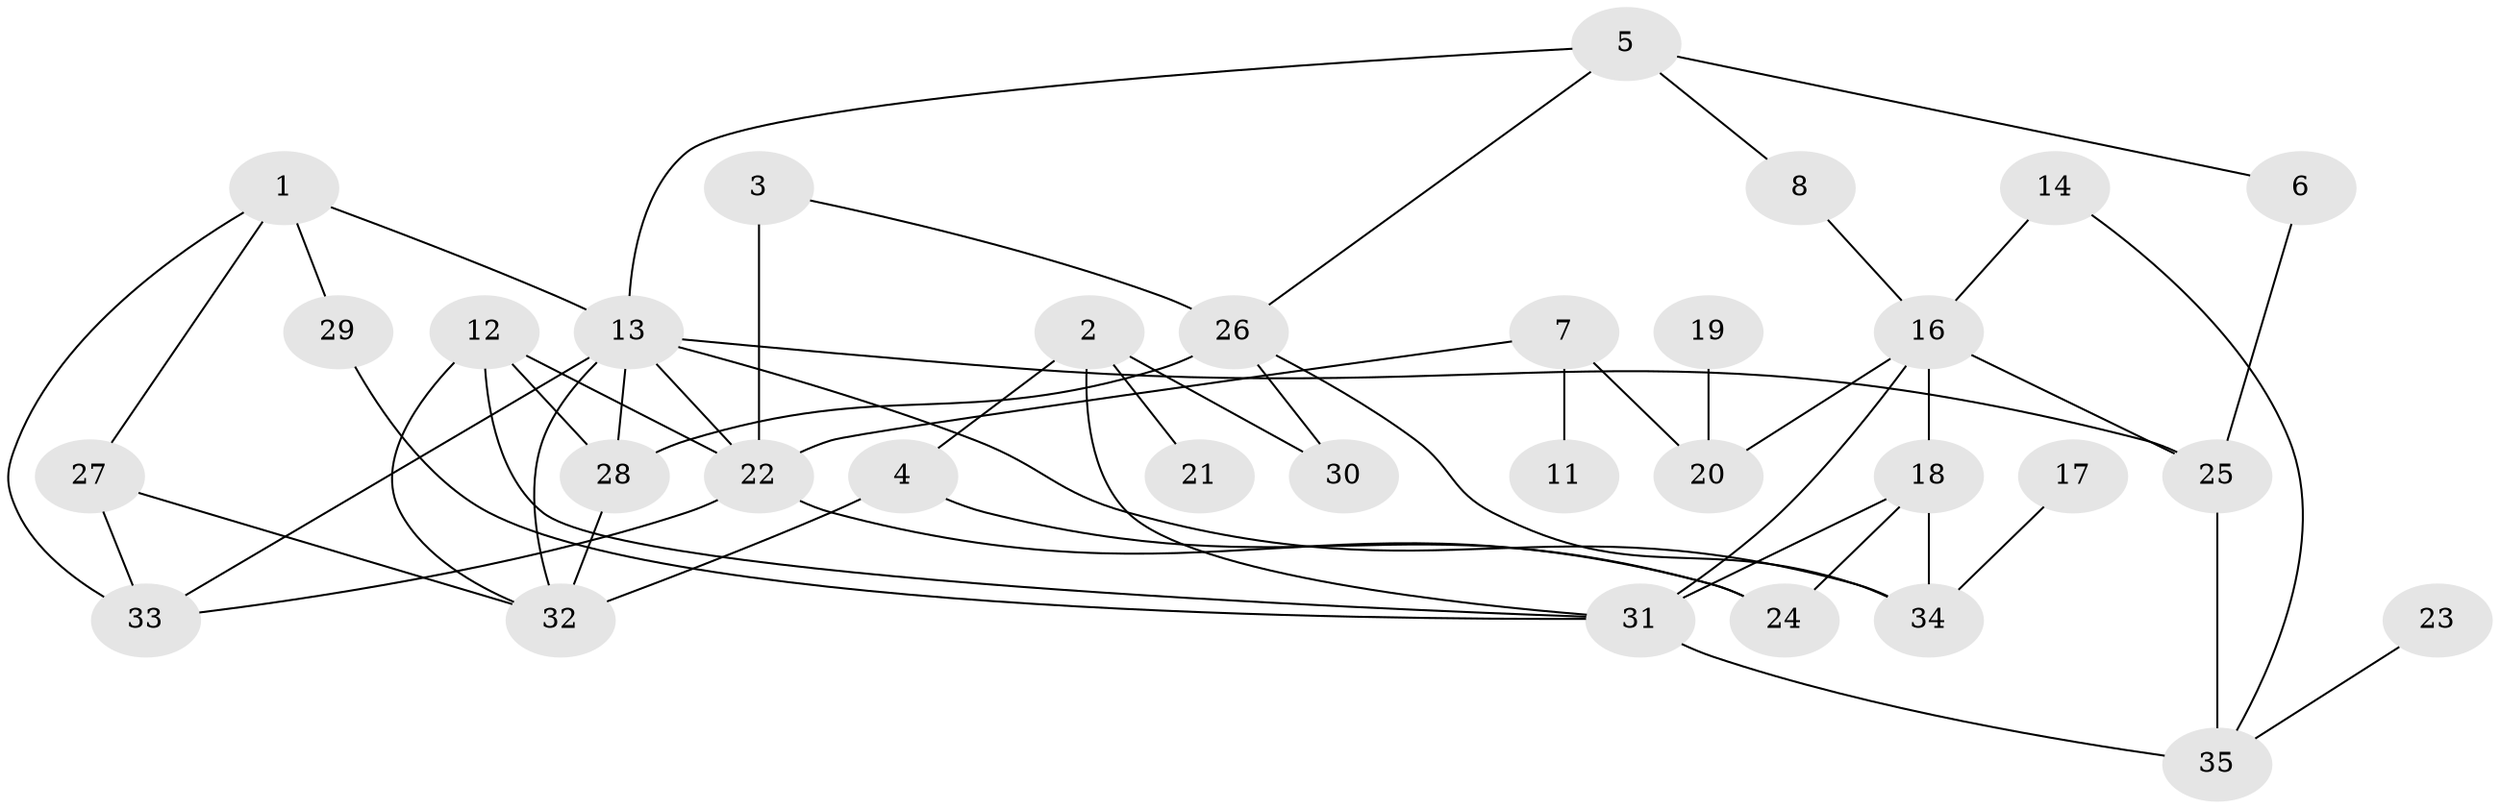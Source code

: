 // original degree distribution, {4: 0.21739130434782608, 6: 0.057971014492753624, 1: 0.18840579710144928, 3: 0.17391304347826086, 2: 0.2608695652173913, 5: 0.07246376811594203, 0: 0.028985507246376812}
// Generated by graph-tools (version 1.1) at 2025/00/03/09/25 03:00:39]
// undirected, 32 vertices, 54 edges
graph export_dot {
graph [start="1"]
  node [color=gray90,style=filled];
  1;
  2;
  3;
  4;
  5;
  6;
  7;
  8;
  11;
  12;
  13;
  14;
  16;
  17;
  18;
  19;
  20;
  21;
  22;
  23;
  24;
  25;
  26;
  27;
  28;
  29;
  30;
  31;
  32;
  33;
  34;
  35;
  1 -- 13 [weight=1.0];
  1 -- 27 [weight=1.0];
  1 -- 29 [weight=1.0];
  1 -- 33 [weight=1.0];
  2 -- 4 [weight=1.0];
  2 -- 21 [weight=1.0];
  2 -- 30 [weight=1.0];
  2 -- 31 [weight=1.0];
  3 -- 22 [weight=3.0];
  3 -- 26 [weight=2.0];
  4 -- 24 [weight=1.0];
  4 -- 32 [weight=1.0];
  5 -- 6 [weight=1.0];
  5 -- 8 [weight=1.0];
  5 -- 13 [weight=1.0];
  5 -- 26 [weight=1.0];
  6 -- 25 [weight=1.0];
  7 -- 11 [weight=1.0];
  7 -- 20 [weight=1.0];
  7 -- 22 [weight=1.0];
  8 -- 16 [weight=1.0];
  12 -- 22 [weight=1.0];
  12 -- 28 [weight=1.0];
  12 -- 31 [weight=1.0];
  12 -- 32 [weight=1.0];
  13 -- 22 [weight=1.0];
  13 -- 25 [weight=1.0];
  13 -- 28 [weight=1.0];
  13 -- 32 [weight=1.0];
  13 -- 33 [weight=1.0];
  13 -- 34 [weight=1.0];
  14 -- 16 [weight=1.0];
  14 -- 35 [weight=1.0];
  16 -- 18 [weight=1.0];
  16 -- 20 [weight=1.0];
  16 -- 25 [weight=2.0];
  16 -- 31 [weight=1.0];
  17 -- 34 [weight=1.0];
  18 -- 24 [weight=1.0];
  18 -- 31 [weight=2.0];
  18 -- 34 [weight=1.0];
  19 -- 20 [weight=1.0];
  22 -- 24 [weight=1.0];
  22 -- 33 [weight=1.0];
  23 -- 35 [weight=1.0];
  25 -- 35 [weight=1.0];
  26 -- 28 [weight=2.0];
  26 -- 30 [weight=1.0];
  26 -- 34 [weight=1.0];
  27 -- 32 [weight=1.0];
  27 -- 33 [weight=1.0];
  28 -- 32 [weight=2.0];
  29 -- 31 [weight=1.0];
  31 -- 35 [weight=2.0];
}
